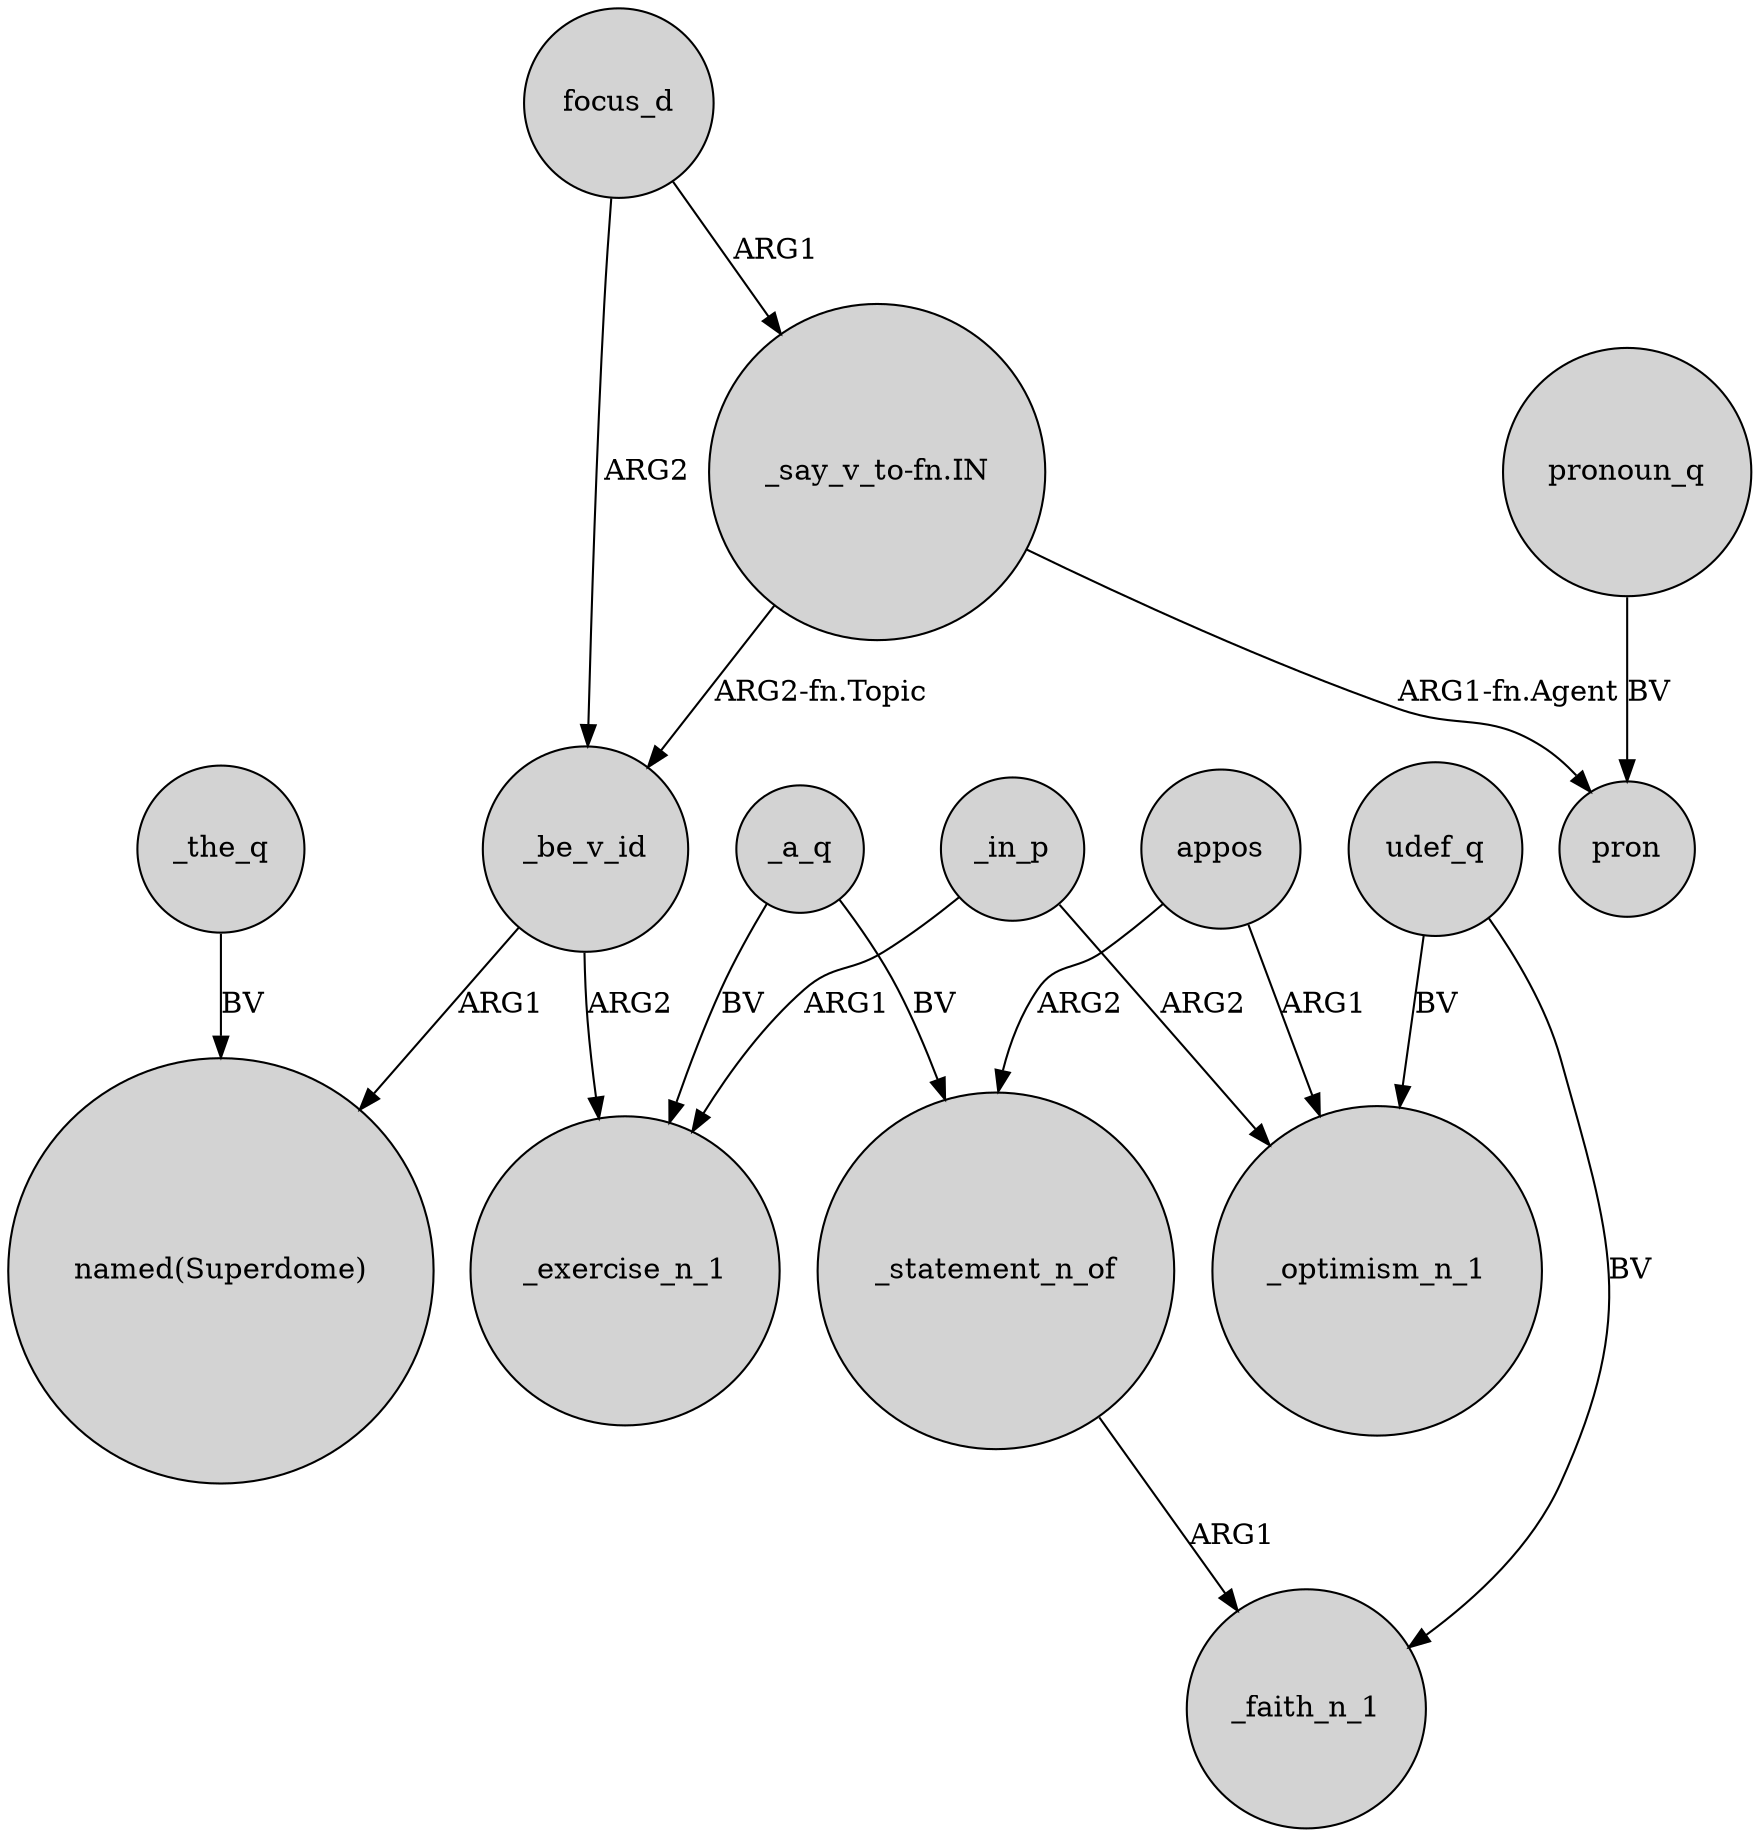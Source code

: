 digraph {
	node [shape=circle style=filled]
	focus_d -> _be_v_id [label=ARG2]
	udef_q -> _faith_n_1 [label=BV]
	_a_q -> _statement_n_of [label=BV]
	_be_v_id -> "named(Superdome)" [label=ARG1]
	_be_v_id -> _exercise_n_1 [label=ARG2]
	udef_q -> _optimism_n_1 [label=BV]
	_the_q -> "named(Superdome)" [label=BV]
	appos -> _optimism_n_1 [label=ARG1]
	_in_p -> _exercise_n_1 [label=ARG1]
	_a_q -> _exercise_n_1 [label=BV]
	"_say_v_to-fn.IN" -> _be_v_id [label="ARG2-fn.Topic"]
	appos -> _statement_n_of [label=ARG2]
	_in_p -> _optimism_n_1 [label=ARG2]
	focus_d -> "_say_v_to-fn.IN" [label=ARG1]
	_statement_n_of -> _faith_n_1 [label=ARG1]
	"_say_v_to-fn.IN" -> pron [label="ARG1-fn.Agent"]
	pronoun_q -> pron [label=BV]
}
